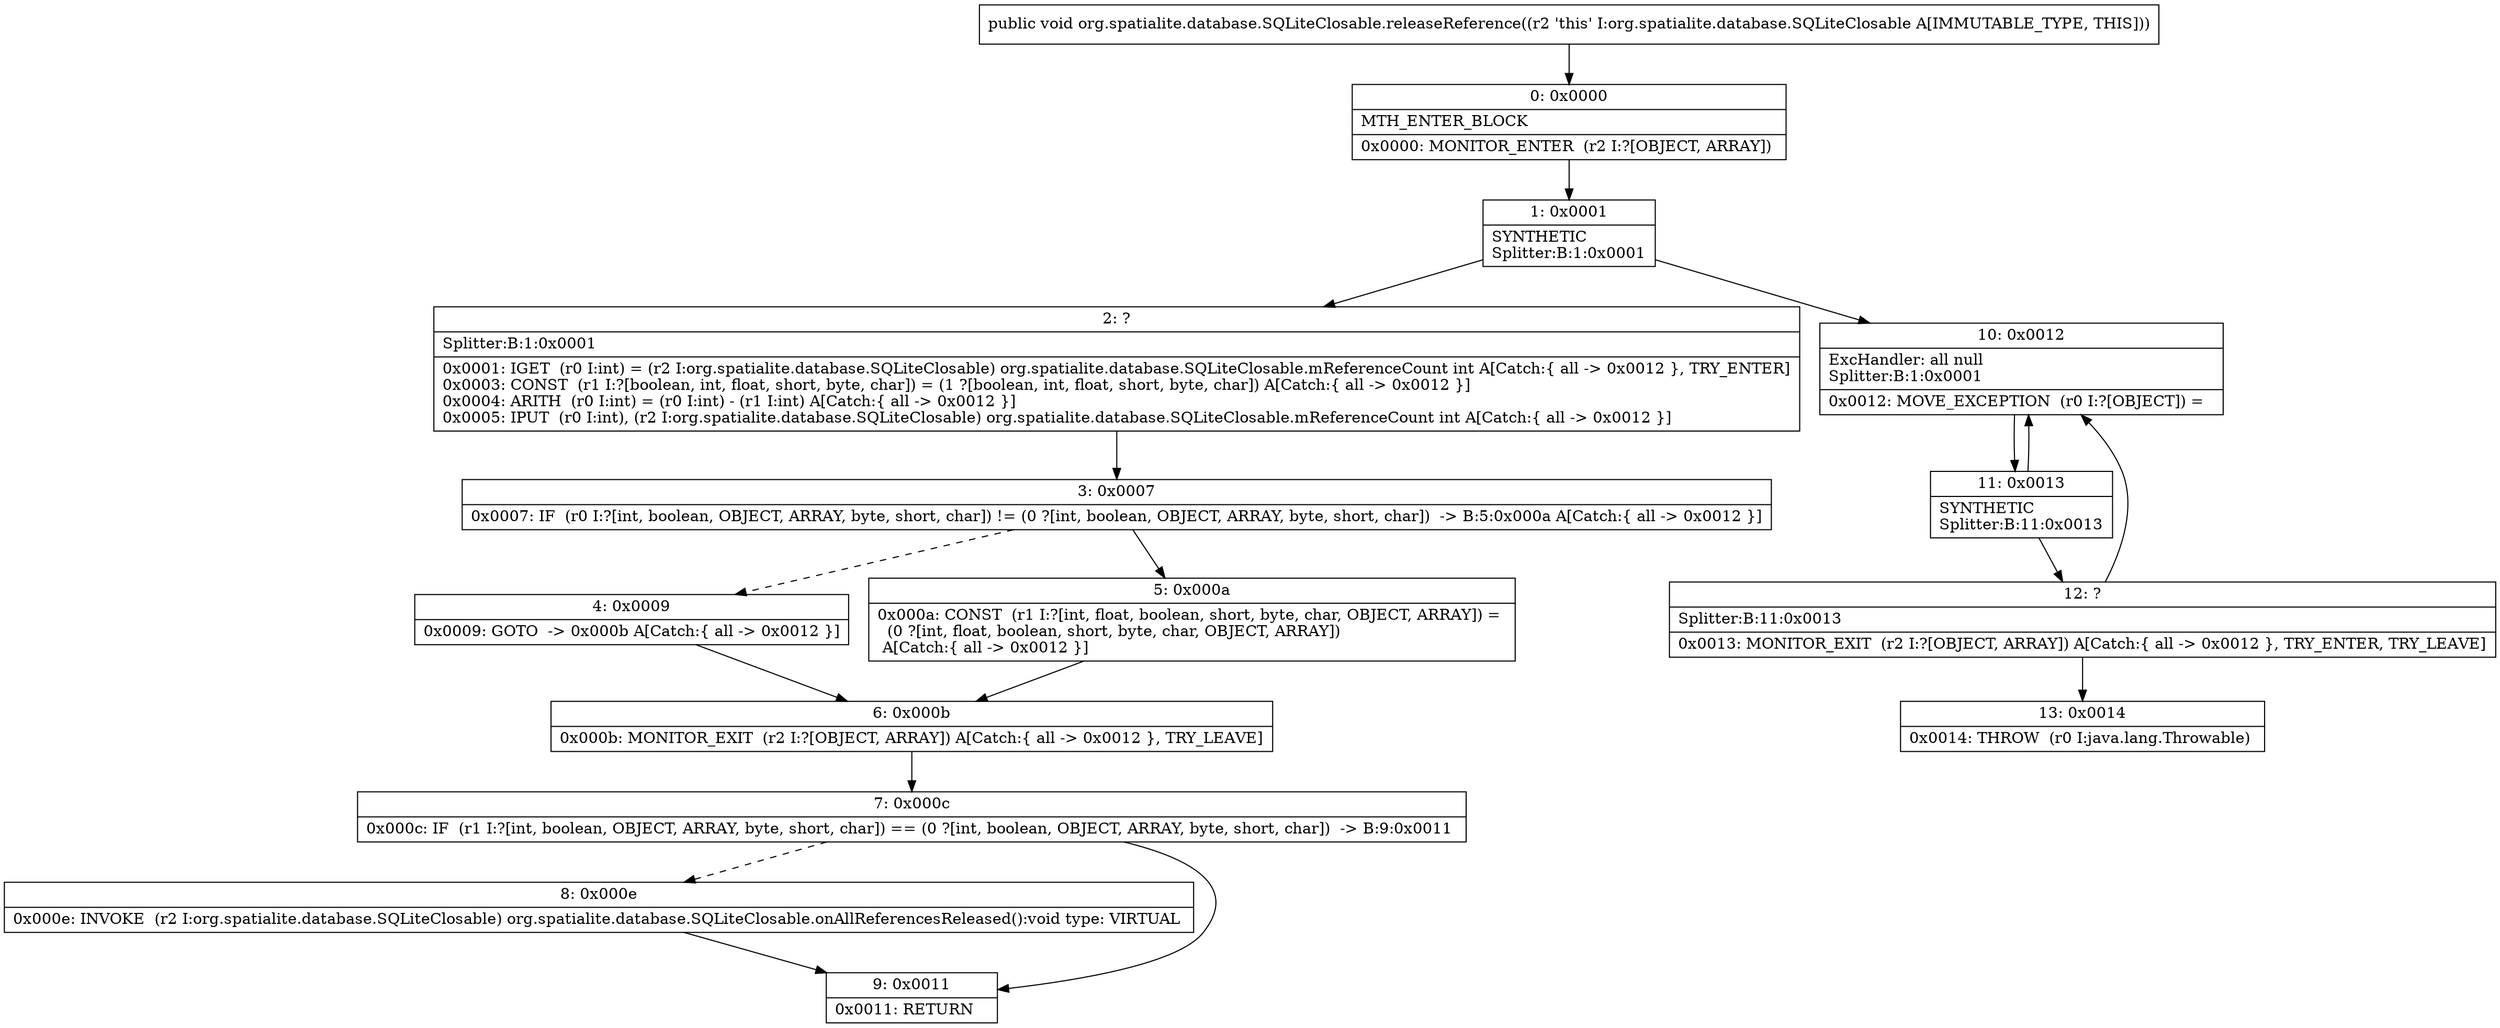 digraph "CFG fororg.spatialite.database.SQLiteClosable.releaseReference()V" {
Node_0 [shape=record,label="{0\:\ 0x0000|MTH_ENTER_BLOCK\l|0x0000: MONITOR_ENTER  (r2 I:?[OBJECT, ARRAY]) \l}"];
Node_1 [shape=record,label="{1\:\ 0x0001|SYNTHETIC\lSplitter:B:1:0x0001\l}"];
Node_2 [shape=record,label="{2\:\ ?|Splitter:B:1:0x0001\l|0x0001: IGET  (r0 I:int) = (r2 I:org.spatialite.database.SQLiteClosable) org.spatialite.database.SQLiteClosable.mReferenceCount int A[Catch:\{ all \-\> 0x0012 \}, TRY_ENTER]\l0x0003: CONST  (r1 I:?[boolean, int, float, short, byte, char]) = (1 ?[boolean, int, float, short, byte, char]) A[Catch:\{ all \-\> 0x0012 \}]\l0x0004: ARITH  (r0 I:int) = (r0 I:int) \- (r1 I:int) A[Catch:\{ all \-\> 0x0012 \}]\l0x0005: IPUT  (r0 I:int), (r2 I:org.spatialite.database.SQLiteClosable) org.spatialite.database.SQLiteClosable.mReferenceCount int A[Catch:\{ all \-\> 0x0012 \}]\l}"];
Node_3 [shape=record,label="{3\:\ 0x0007|0x0007: IF  (r0 I:?[int, boolean, OBJECT, ARRAY, byte, short, char]) != (0 ?[int, boolean, OBJECT, ARRAY, byte, short, char])  \-\> B:5:0x000a A[Catch:\{ all \-\> 0x0012 \}]\l}"];
Node_4 [shape=record,label="{4\:\ 0x0009|0x0009: GOTO  \-\> 0x000b A[Catch:\{ all \-\> 0x0012 \}]\l}"];
Node_5 [shape=record,label="{5\:\ 0x000a|0x000a: CONST  (r1 I:?[int, float, boolean, short, byte, char, OBJECT, ARRAY]) = \l  (0 ?[int, float, boolean, short, byte, char, OBJECT, ARRAY])\l A[Catch:\{ all \-\> 0x0012 \}]\l}"];
Node_6 [shape=record,label="{6\:\ 0x000b|0x000b: MONITOR_EXIT  (r2 I:?[OBJECT, ARRAY]) A[Catch:\{ all \-\> 0x0012 \}, TRY_LEAVE]\l}"];
Node_7 [shape=record,label="{7\:\ 0x000c|0x000c: IF  (r1 I:?[int, boolean, OBJECT, ARRAY, byte, short, char]) == (0 ?[int, boolean, OBJECT, ARRAY, byte, short, char])  \-\> B:9:0x0011 \l}"];
Node_8 [shape=record,label="{8\:\ 0x000e|0x000e: INVOKE  (r2 I:org.spatialite.database.SQLiteClosable) org.spatialite.database.SQLiteClosable.onAllReferencesReleased():void type: VIRTUAL \l}"];
Node_9 [shape=record,label="{9\:\ 0x0011|0x0011: RETURN   \l}"];
Node_10 [shape=record,label="{10\:\ 0x0012|ExcHandler: all null\lSplitter:B:1:0x0001\l|0x0012: MOVE_EXCEPTION  (r0 I:?[OBJECT]) =  \l}"];
Node_11 [shape=record,label="{11\:\ 0x0013|SYNTHETIC\lSplitter:B:11:0x0013\l}"];
Node_12 [shape=record,label="{12\:\ ?|Splitter:B:11:0x0013\l|0x0013: MONITOR_EXIT  (r2 I:?[OBJECT, ARRAY]) A[Catch:\{ all \-\> 0x0012 \}, TRY_ENTER, TRY_LEAVE]\l}"];
Node_13 [shape=record,label="{13\:\ 0x0014|0x0014: THROW  (r0 I:java.lang.Throwable) \l}"];
MethodNode[shape=record,label="{public void org.spatialite.database.SQLiteClosable.releaseReference((r2 'this' I:org.spatialite.database.SQLiteClosable A[IMMUTABLE_TYPE, THIS])) }"];
MethodNode -> Node_0;
Node_0 -> Node_1;
Node_1 -> Node_2;
Node_1 -> Node_10;
Node_2 -> Node_3;
Node_3 -> Node_4[style=dashed];
Node_3 -> Node_5;
Node_4 -> Node_6;
Node_5 -> Node_6;
Node_6 -> Node_7;
Node_7 -> Node_8[style=dashed];
Node_7 -> Node_9;
Node_8 -> Node_9;
Node_10 -> Node_11;
Node_11 -> Node_12;
Node_11 -> Node_10;
Node_12 -> Node_13;
Node_12 -> Node_10;
}

